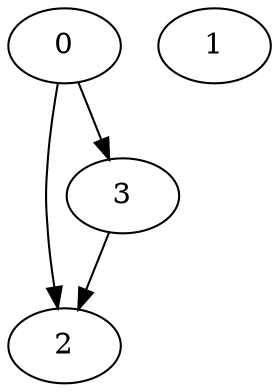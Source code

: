 strict digraph "" {
	graph [type=routing_graph];
	0	[location_type_component_task_element="['r1', 1, 1, -1]"];
	2	[location_type_component_task_element="['l1', 1, 1, 'l0', 2]"];
	0 -> 2	[weight=10];
	3	[location_type_component_task_element="['l2', 1, 1, 'l100', 1]"];
	0 -> 3	[weight=10];
	1	[location_type_component_task_element="['r2', 2, 1, -1]"];
	3 -> 2	[weight=10];
}
